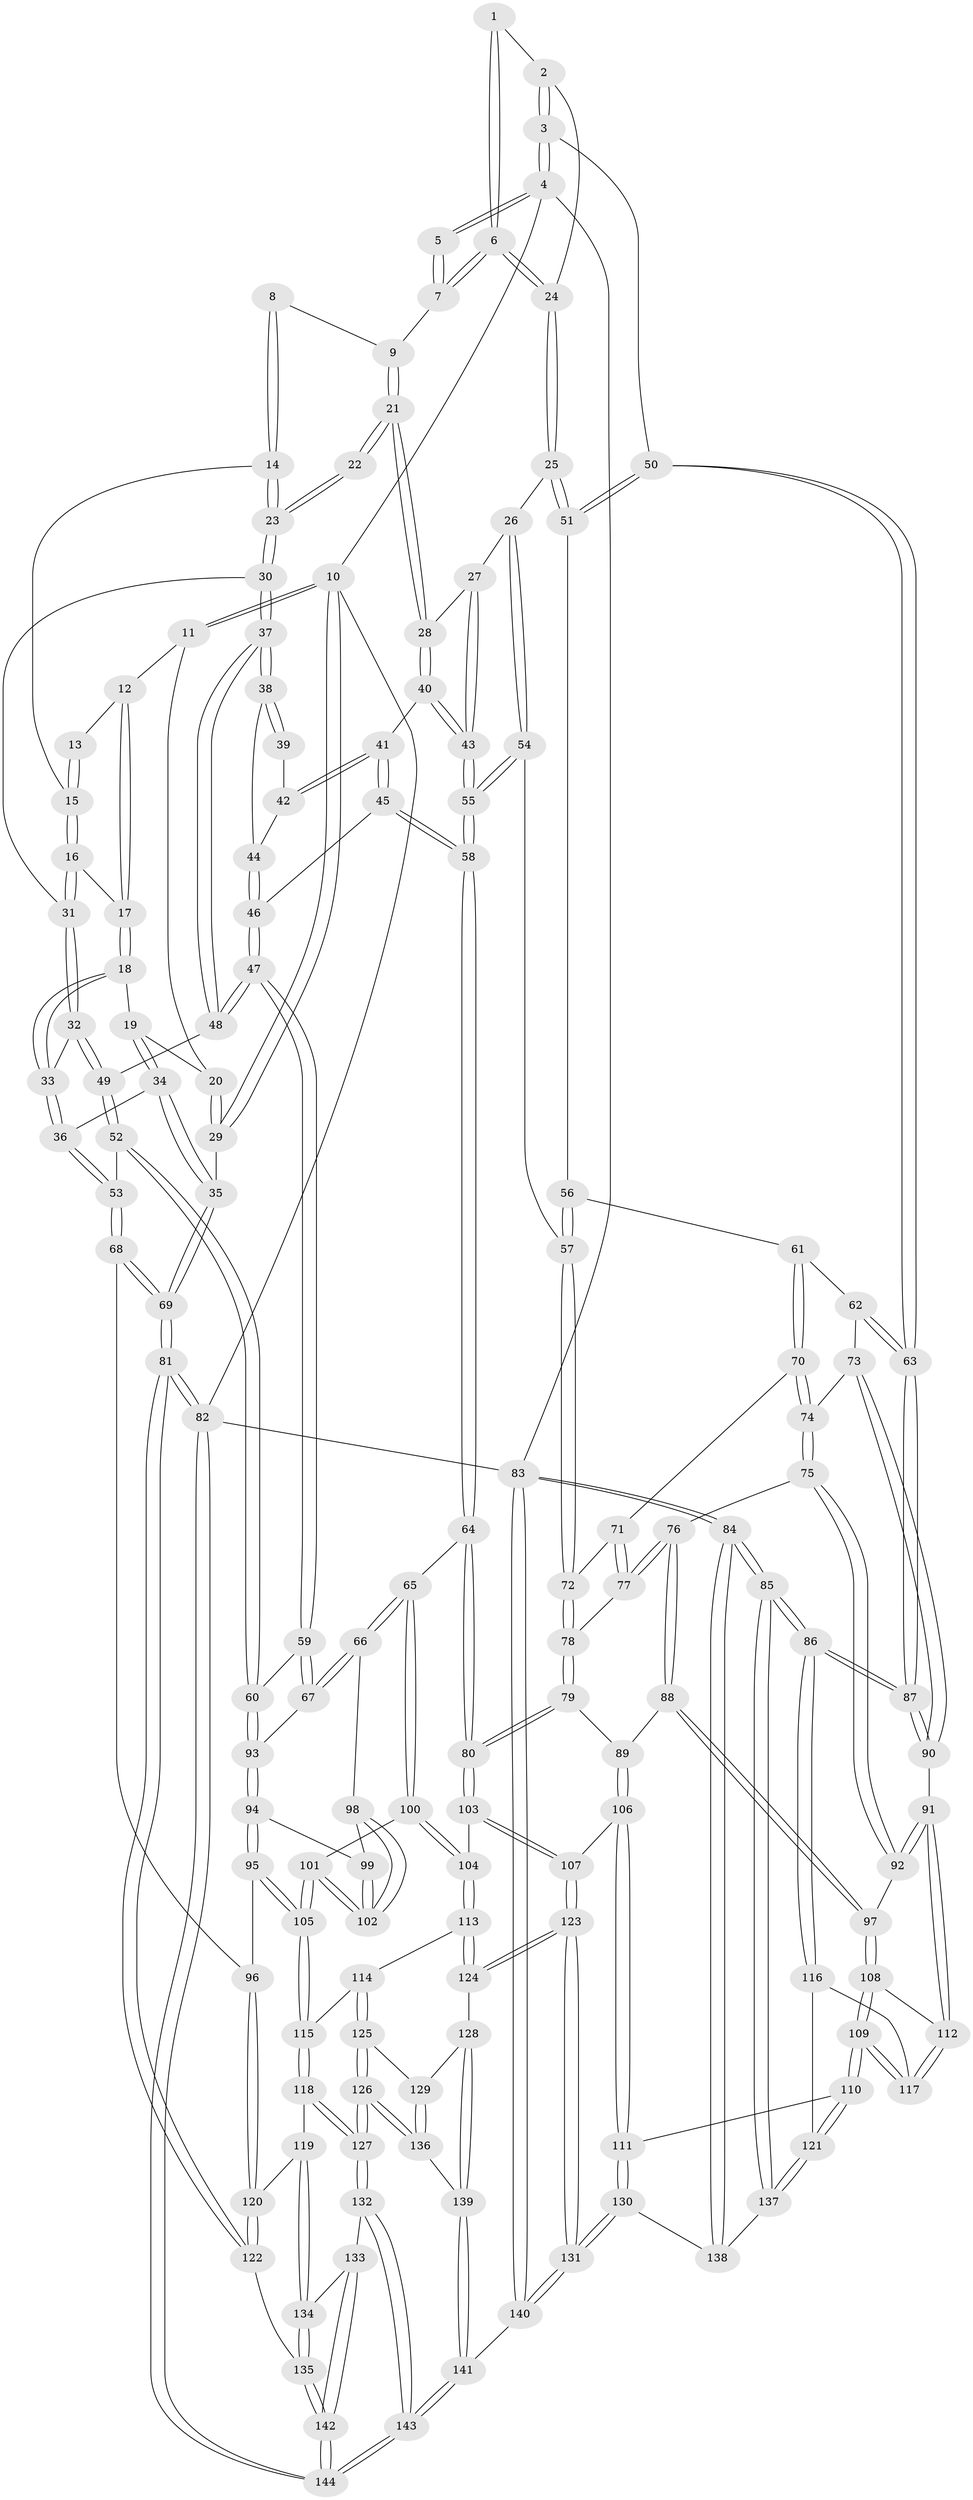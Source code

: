 // Generated by graph-tools (version 1.1) at 2025/38/03/09/25 02:38:38]
// undirected, 144 vertices, 357 edges
graph export_dot {
graph [start="1"]
  node [color=gray90,style=filled];
  1 [pos="+0.9112603627900072+0.025198344254633645"];
  2 [pos="+0.9353369848175697+0.08203097910977347"];
  3 [pos="+1+0.15467663167948822"];
  4 [pos="+1+0"];
  5 [pos="+0.8490802225577848+0"];
  6 [pos="+0.7857497204788094+0.1427943023169154"];
  7 [pos="+0.673396847734735+0"];
  8 [pos="+0.33657391519809826+0"];
  9 [pos="+0.6242518607760668+0"];
  10 [pos="+0+0"];
  11 [pos="+0.020838181510857194+0"];
  12 [pos="+0.06132502713455817+0"];
  13 [pos="+0.10601724367679963+0"];
  14 [pos="+0.3585563626052624+0.1061913528088802"];
  15 [pos="+0.28579030085024487+0.11592169520555856"];
  16 [pos="+0.2646254853684634+0.13271789520826116"];
  17 [pos="+0.2043148854465423+0.14175329342509288"];
  18 [pos="+0.18755032740425934+0.15527793998169712"];
  19 [pos="+0.15734887334265674+0.1543720119853533"];
  20 [pos="+0.12677099876385967+0.12409342853887456"];
  21 [pos="+0.5107909848075218+0.13502734374500425"];
  22 [pos="+0.4903350875711428+0.13752397458881854"];
  23 [pos="+0.3823078206684511+0.1200980017758566"];
  24 [pos="+0.7925104597417229+0.16784015078671838"];
  25 [pos="+0.7915738523422583+0.18927365582592565"];
  26 [pos="+0.7331967799918355+0.21352448366824023"];
  27 [pos="+0.6408149222999356+0.2009931463761122"];
  28 [pos="+0.5233019064391018+0.15466824967407988"];
  29 [pos="+0+0.12956904983654818"];
  30 [pos="+0.3296414994753651+0.24806755582922008"];
  31 [pos="+0.29007524994355305+0.23585059105040418"];
  32 [pos="+0.23117657488771612+0.2654939191423651"];
  33 [pos="+0.20024570239233322+0.2597347760700468"];
  34 [pos="+0.02123320788873605+0.255245597196658"];
  35 [pos="+0+0.13551897401637586"];
  36 [pos="+0.10701745211149384+0.3259269714427129"];
  37 [pos="+0.3436053937607647+0.26519737958572137"];
  38 [pos="+0.37385041381843+0.2584056140263731"];
  39 [pos="+0.4868241066953041+0.14184385304927377"];
  40 [pos="+0.5189789448723184+0.24351295533573936"];
  41 [pos="+0.462186349669849+0.3010349111384903"];
  42 [pos="+0.4182247757444806+0.27479026452472133"];
  43 [pos="+0.5872957054777157+0.3593256062433776"];
  44 [pos="+0.41127337646637274+0.27438182340593986"];
  45 [pos="+0.4433605607327243+0.3650108748570442"];
  46 [pos="+0.39542059479898517+0.3605648129153706"];
  47 [pos="+0.35845564376271616+0.36195377694954933"];
  48 [pos="+0.3400016053571952+0.34649550870399703"];
  49 [pos="+0.2779215760249826+0.353865325878446"];
  50 [pos="+1+0.2263694137560927"];
  51 [pos="+0.8258494383937437+0.22206404457199355"];
  52 [pos="+0.15927088996355354+0.46030559822807804"];
  53 [pos="+0.14339852344836945+0.45635572616574355"];
  54 [pos="+0.6407852228769271+0.4065492313287114"];
  55 [pos="+0.6033754475774137+0.4074366182847379"];
  56 [pos="+0.8386462456889536+0.3357379580342923"];
  57 [pos="+0.6502905424294622+0.4114583336721811"];
  58 [pos="+0.5331187257062233+0.453814217238189"];
  59 [pos="+0.3534083743899641+0.4068834413584981"];
  60 [pos="+0.19561604512373096+0.48812697686190204"];
  61 [pos="+0.8542044698778557+0.3627050893259464"];
  62 [pos="+0.8607493976200422+0.3642004041820033"];
  63 [pos="+1+0.3573488636252476"];
  64 [pos="+0.49976306844831064+0.527026446677429"];
  65 [pos="+0.4407069186394286+0.5466784362471857"];
  66 [pos="+0.40459024122668097+0.5404319245978787"];
  67 [pos="+0.3829677968492311+0.5255424071011485"];
  68 [pos="+0+0.5975753452523707"];
  69 [pos="+0+0.609454122546765"];
  70 [pos="+0.8298610211291736+0.445698550327377"];
  71 [pos="+0.7131750677480468+0.4533077884895829"];
  72 [pos="+0.6735933218848792+0.4353043999636511"];
  73 [pos="+0.98214706228927+0.5009731627188135"];
  74 [pos="+0.8411492536649885+0.47229497187570657"];
  75 [pos="+0.822277014250498+0.5421434118374464"];
  76 [pos="+0.7831456329551426+0.5604975345432583"];
  77 [pos="+0.7645304190753066+0.545800863232182"];
  78 [pos="+0.6779587938255796+0.5532969244710126"];
  79 [pos="+0.6450197121626898+0.6212542248674241"];
  80 [pos="+0.5970239433926614+0.6402546950690343"];
  81 [pos="+0+0.812343213589254"];
  82 [pos="+0+1"];
  83 [pos="+1+1"];
  84 [pos="+1+1"];
  85 [pos="+1+1"];
  86 [pos="+1+1"];
  87 [pos="+1+0.5378636390247338"];
  88 [pos="+0.7584459213262934+0.6360726740098975"];
  89 [pos="+0.7579927434272558+0.6361698850462245"];
  90 [pos="+1+0.5501381340991857"];
  91 [pos="+0.9452452393553118+0.6167503248347953"];
  92 [pos="+0.9299544491949974+0.6130190972994626"];
  93 [pos="+0.20464445012866533+0.49738759642826186"];
  94 [pos="+0.22525538059919767+0.6040571184597608"];
  95 [pos="+0.19835348026405575+0.6834493629102713"];
  96 [pos="+0.11870665094965661+0.7057063423234663"];
  97 [pos="+0.7835286385448026+0.6554396999142733"];
  98 [pos="+0.3901535782748882+0.5549482248884225"];
  99 [pos="+0.26130718913684875+0.6113850011538506"];
  100 [pos="+0.42028220594913573+0.6861277861345859"];
  101 [pos="+0.3232837105708044+0.6530133029902451"];
  102 [pos="+0.32290966489696227+0.6456262398690535"];
  103 [pos="+0.5926757027159263+0.6815464630698466"];
  104 [pos="+0.4289861810788081+0.7609374749885304"];
  105 [pos="+0.28642958275295716+0.7467166483832987"];
  106 [pos="+0.677218033961247+0.7962767402604595"];
  107 [pos="+0.6507166178942566+0.7917599481942239"];
  108 [pos="+0.799377901419899+0.694027471633309"];
  109 [pos="+0.7870634975844947+0.777343878695605"];
  110 [pos="+0.7645397187411453+0.8119197972266731"];
  111 [pos="+0.7285180208350525+0.8184179855677096"];
  112 [pos="+0.908197768175323+0.7059815243475065"];
  113 [pos="+0.4242684830088689+0.7700910461455068"];
  114 [pos="+0.3776298090241849+0.7850402329145223"];
  115 [pos="+0.29647902535932086+0.7642403912737116"];
  116 [pos="+0.9217557615368683+0.7616608180639395"];
  117 [pos="+0.9089456863763652+0.7386987950175895"];
  118 [pos="+0.2484442199987868+0.8218316733475273"];
  119 [pos="+0.17258644769094553+0.8382835128955003"];
  120 [pos="+0.1298081782045738+0.8244201087265229"];
  121 [pos="+0.8292234520654043+0.8525051668004903"];
  122 [pos="+0.12341239547650477+0.8296124714166014"];
  123 [pos="+0.5709343688513064+0.8708525693423356"];
  124 [pos="+0.4823511325764816+0.8347374634412317"];
  125 [pos="+0.36772085297873985+0.8434981021029174"];
  126 [pos="+0.31765316428999446+0.9392908210648777"];
  127 [pos="+0.28919592260620935+0.9627323804137696"];
  128 [pos="+0.4533348407205133+0.8915221279866002"];
  129 [pos="+0.3986462235179278+0.8893980875329749"];
  130 [pos="+0.7226962932251393+0.9536766024973441"];
  131 [pos="+0.5870469855868687+1"];
  132 [pos="+0.28779473129273386+0.9658513503918141"];
  133 [pos="+0.1959507507602254+0.9272552491583458"];
  134 [pos="+0.18606041827068695+0.8926978313413829"];
  135 [pos="+0.08311047495956264+0.9380123522477612"];
  136 [pos="+0.40955735962376655+0.933272016151883"];
  137 [pos="+0.8562273570784706+0.8862803405587342"];
  138 [pos="+0.7809724623220436+0.9468830960715637"];
  139 [pos="+0.438121386316408+0.9454095291119278"];
  140 [pos="+0.5851568267313635+1"];
  141 [pos="+0.5693444760203622+1"];
  142 [pos="+0.06034531299233066+0.9962337688037013"];
  143 [pos="+0.29929416490709965+1"];
  144 [pos="+0+1"];
  1 -- 2;
  1 -- 6;
  1 -- 6;
  2 -- 3;
  2 -- 3;
  2 -- 24;
  3 -- 4;
  3 -- 4;
  3 -- 50;
  4 -- 5;
  4 -- 5;
  4 -- 10;
  4 -- 83;
  5 -- 7;
  5 -- 7;
  6 -- 7;
  6 -- 7;
  6 -- 24;
  6 -- 24;
  7 -- 9;
  8 -- 9;
  8 -- 14;
  8 -- 14;
  9 -- 21;
  9 -- 21;
  10 -- 11;
  10 -- 11;
  10 -- 29;
  10 -- 29;
  10 -- 82;
  11 -- 12;
  11 -- 20;
  12 -- 13;
  12 -- 17;
  12 -- 17;
  13 -- 15;
  13 -- 15;
  14 -- 15;
  14 -- 23;
  14 -- 23;
  15 -- 16;
  15 -- 16;
  16 -- 17;
  16 -- 31;
  16 -- 31;
  17 -- 18;
  17 -- 18;
  18 -- 19;
  18 -- 33;
  18 -- 33;
  19 -- 20;
  19 -- 34;
  19 -- 34;
  20 -- 29;
  20 -- 29;
  21 -- 22;
  21 -- 22;
  21 -- 28;
  21 -- 28;
  22 -- 23;
  22 -- 23;
  23 -- 30;
  23 -- 30;
  24 -- 25;
  24 -- 25;
  25 -- 26;
  25 -- 51;
  25 -- 51;
  26 -- 27;
  26 -- 54;
  26 -- 54;
  27 -- 28;
  27 -- 43;
  27 -- 43;
  28 -- 40;
  28 -- 40;
  29 -- 35;
  30 -- 31;
  30 -- 37;
  30 -- 37;
  31 -- 32;
  31 -- 32;
  32 -- 33;
  32 -- 49;
  32 -- 49;
  33 -- 36;
  33 -- 36;
  34 -- 35;
  34 -- 35;
  34 -- 36;
  35 -- 69;
  35 -- 69;
  36 -- 53;
  36 -- 53;
  37 -- 38;
  37 -- 38;
  37 -- 48;
  37 -- 48;
  38 -- 39;
  38 -- 39;
  38 -- 44;
  39 -- 42;
  40 -- 41;
  40 -- 43;
  40 -- 43;
  41 -- 42;
  41 -- 42;
  41 -- 45;
  41 -- 45;
  42 -- 44;
  43 -- 55;
  43 -- 55;
  44 -- 46;
  44 -- 46;
  45 -- 46;
  45 -- 58;
  45 -- 58;
  46 -- 47;
  46 -- 47;
  47 -- 48;
  47 -- 48;
  47 -- 59;
  47 -- 59;
  48 -- 49;
  49 -- 52;
  49 -- 52;
  50 -- 51;
  50 -- 51;
  50 -- 63;
  50 -- 63;
  51 -- 56;
  52 -- 53;
  52 -- 60;
  52 -- 60;
  53 -- 68;
  53 -- 68;
  54 -- 55;
  54 -- 55;
  54 -- 57;
  55 -- 58;
  55 -- 58;
  56 -- 57;
  56 -- 57;
  56 -- 61;
  57 -- 72;
  57 -- 72;
  58 -- 64;
  58 -- 64;
  59 -- 60;
  59 -- 67;
  59 -- 67;
  60 -- 93;
  60 -- 93;
  61 -- 62;
  61 -- 70;
  61 -- 70;
  62 -- 63;
  62 -- 63;
  62 -- 73;
  63 -- 87;
  63 -- 87;
  64 -- 65;
  64 -- 80;
  64 -- 80;
  65 -- 66;
  65 -- 66;
  65 -- 100;
  65 -- 100;
  66 -- 67;
  66 -- 67;
  66 -- 98;
  67 -- 93;
  68 -- 69;
  68 -- 69;
  68 -- 96;
  69 -- 81;
  69 -- 81;
  70 -- 71;
  70 -- 74;
  70 -- 74;
  71 -- 72;
  71 -- 77;
  71 -- 77;
  72 -- 78;
  72 -- 78;
  73 -- 74;
  73 -- 90;
  73 -- 90;
  74 -- 75;
  74 -- 75;
  75 -- 76;
  75 -- 92;
  75 -- 92;
  76 -- 77;
  76 -- 77;
  76 -- 88;
  76 -- 88;
  77 -- 78;
  78 -- 79;
  78 -- 79;
  79 -- 80;
  79 -- 80;
  79 -- 89;
  80 -- 103;
  80 -- 103;
  81 -- 82;
  81 -- 82;
  81 -- 122;
  81 -- 122;
  82 -- 144;
  82 -- 144;
  82 -- 83;
  83 -- 84;
  83 -- 84;
  83 -- 140;
  83 -- 140;
  84 -- 85;
  84 -- 85;
  84 -- 138;
  84 -- 138;
  85 -- 86;
  85 -- 86;
  85 -- 137;
  85 -- 137;
  86 -- 87;
  86 -- 87;
  86 -- 116;
  86 -- 116;
  87 -- 90;
  87 -- 90;
  88 -- 89;
  88 -- 97;
  88 -- 97;
  89 -- 106;
  89 -- 106;
  90 -- 91;
  91 -- 92;
  91 -- 92;
  91 -- 112;
  91 -- 112;
  92 -- 97;
  93 -- 94;
  93 -- 94;
  94 -- 95;
  94 -- 95;
  94 -- 99;
  95 -- 96;
  95 -- 105;
  95 -- 105;
  96 -- 120;
  96 -- 120;
  97 -- 108;
  97 -- 108;
  98 -- 99;
  98 -- 102;
  98 -- 102;
  99 -- 102;
  99 -- 102;
  100 -- 101;
  100 -- 104;
  100 -- 104;
  101 -- 102;
  101 -- 102;
  101 -- 105;
  101 -- 105;
  103 -- 104;
  103 -- 107;
  103 -- 107;
  104 -- 113;
  104 -- 113;
  105 -- 115;
  105 -- 115;
  106 -- 107;
  106 -- 111;
  106 -- 111;
  107 -- 123;
  107 -- 123;
  108 -- 109;
  108 -- 109;
  108 -- 112;
  109 -- 110;
  109 -- 110;
  109 -- 117;
  109 -- 117;
  110 -- 111;
  110 -- 121;
  110 -- 121;
  111 -- 130;
  111 -- 130;
  112 -- 117;
  112 -- 117;
  113 -- 114;
  113 -- 124;
  113 -- 124;
  114 -- 115;
  114 -- 125;
  114 -- 125;
  115 -- 118;
  115 -- 118;
  116 -- 117;
  116 -- 121;
  118 -- 119;
  118 -- 127;
  118 -- 127;
  119 -- 120;
  119 -- 134;
  119 -- 134;
  120 -- 122;
  120 -- 122;
  121 -- 137;
  121 -- 137;
  122 -- 135;
  123 -- 124;
  123 -- 124;
  123 -- 131;
  123 -- 131;
  124 -- 128;
  125 -- 126;
  125 -- 126;
  125 -- 129;
  126 -- 127;
  126 -- 127;
  126 -- 136;
  126 -- 136;
  127 -- 132;
  127 -- 132;
  128 -- 129;
  128 -- 139;
  128 -- 139;
  129 -- 136;
  129 -- 136;
  130 -- 131;
  130 -- 131;
  130 -- 138;
  131 -- 140;
  131 -- 140;
  132 -- 133;
  132 -- 143;
  132 -- 143;
  133 -- 134;
  133 -- 142;
  133 -- 142;
  134 -- 135;
  134 -- 135;
  135 -- 142;
  135 -- 142;
  136 -- 139;
  137 -- 138;
  139 -- 141;
  139 -- 141;
  140 -- 141;
  141 -- 143;
  141 -- 143;
  142 -- 144;
  142 -- 144;
  143 -- 144;
  143 -- 144;
}
